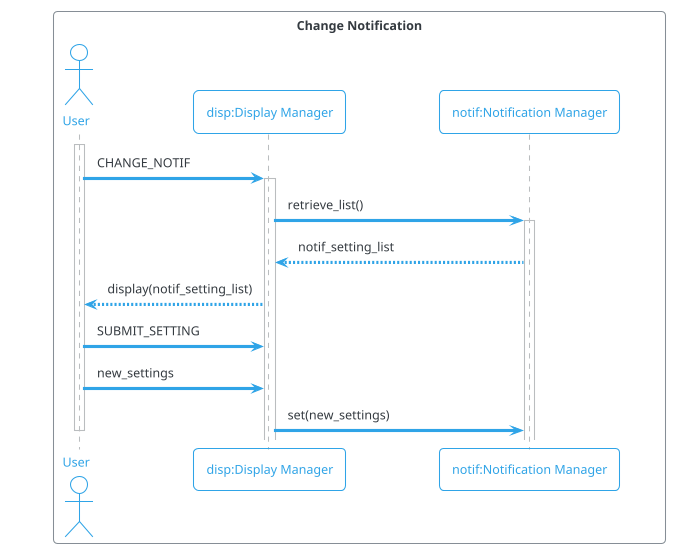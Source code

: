@startuml change_notif
!theme cerulean-outline
box "Change Notification"
actor "User" as user
participant "disp:Display Manager" as disp
participant "notif:Notification Manager" as notif
end box
activate user
user -> disp ++ : CHANGE_NOTIF
disp -> notif ++ : retrieve_list()
notif --> disp : notif_setting_list
disp --> user : display(notif_setting_list)
user -> disp : SUBMIT_SETTING
user -> disp : new_settings
disp -> notif : set(new_settings)
deactivate user
@enduml